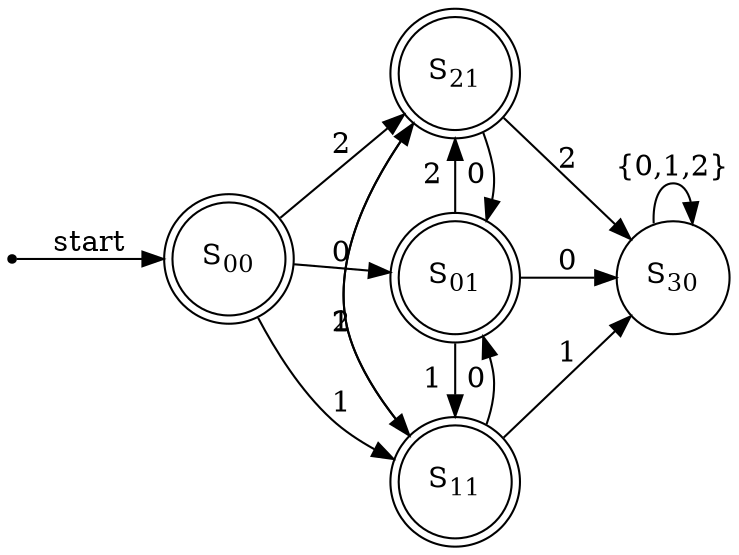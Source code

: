 digraph A {
  rankdir = LR;
  size    = "8,5";

  node[shape = point];        start;
  node[shape = doublecircle]; S0  [label = <S<SUB>00</SUB>>];
  node[shape = doublecircle]; S01 [label = <S<SUB>01</SUB>>];
  node[shape = doublecircle]; S11 [label = <S<SUB>11</SUB>>];
  node[shape = doublecircle]; S21 [label = <S<SUB>21</SUB>>];
  node[shape = circle];       S3  [label = <S<SUB>30</SUB>>];

  { rank = same S01 S11 S21 };

  start -> S0  [label = "start"];

  S0    -> S01 [label = "0"];
  S0    -> S11 [label = "1"];
  S0    -> S21 [label = "2"];

  S01   -> S3  [label = "0"];
  S01   -> S11 [label = "1"];
  S01   -> S21 [label = "2"];

  S11   -> S01 [label = "0"];
  S11   -> S3  [label = "1"];
  S11   -> S21 [label = "2"];

  S21   -> S01 [label = "0"];
  S21   -> S11 [label = "1"];
  S21   -> S3  [label = "2"];

  S3    -> S3  [label = "{0,1,2}"];
}
